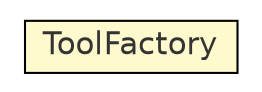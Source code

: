 #!/usr/local/bin/dot
#
# Class diagram 
# Generated by UmlGraph version 4.8 (http://www.spinellis.gr/sw/umlgraph)
#

digraph G {
	edge [fontname="Helvetica",fontsize=10,labelfontname="Helvetica",labelfontsize=10];
	node [fontname="Helvetica",fontsize=10,shape=plaintext];
	rankdir=LR;
	ranksep=1;
	// com.xuggle.mediatool.ToolFactory
	c14444 [label=<<table border="0" cellborder="1" cellspacing="0" cellpadding="2" port="p" bgcolor="lemonChiffon" href="./ToolFactory.html">
		<tr><td><table border="0" cellspacing="0" cellpadding="1">
			<tr><td> ToolFactory </td></tr>
		</table></td></tr>
		</table>>, fontname="Helvetica", fontcolor="grey20", fontsize=15.0];
}

